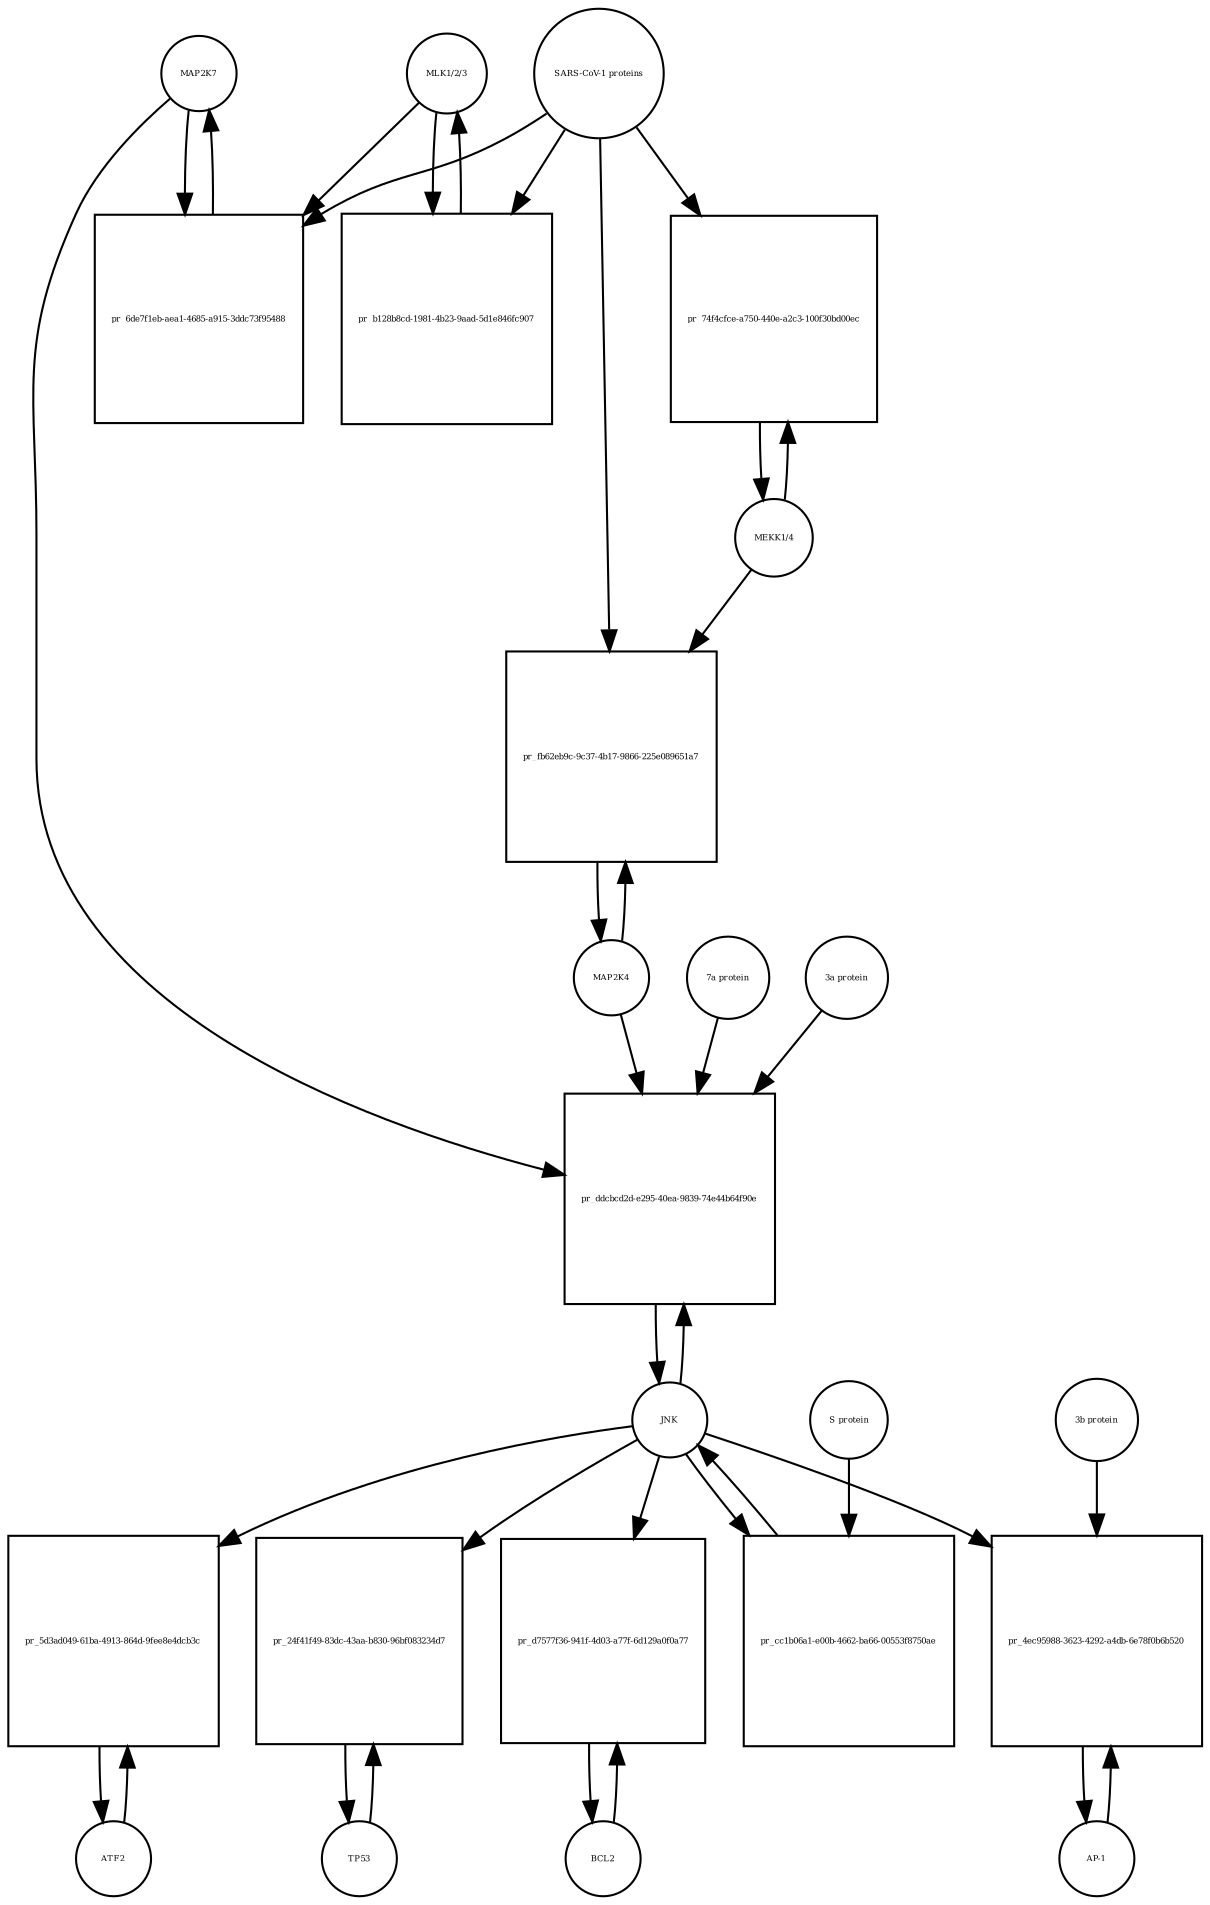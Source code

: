 strict digraph  {
MAP2K7 [annotation=urn_miriam_uniprot_O14733, bipartite=0, cls=macromolecule, fontsize=4, label=MAP2K7, shape=circle];
"pr_6de7f1eb-aea1-4685-a915-3ddc73f95488" [annotation="", bipartite=1, cls=process, fontsize=4, label="pr_6de7f1eb-aea1-4685-a915-3ddc73f95488", shape=square];
"MLK1/2/3" [annotation="", bipartite=0, cls=complex, fontsize=4, label="MLK1/2/3", shape=circle];
"SARS-CoV-1 proteins" [annotation="", bipartite=0, cls=complex, fontsize=4, label="SARS-CoV-1 proteins", shape=circle];
"pr_b128b8cd-1981-4b23-9aad-5d1e846fc907" [annotation="", bipartite=1, cls=process, fontsize=4, label="pr_b128b8cd-1981-4b23-9aad-5d1e846fc907", shape=square];
ATF2 [annotation=urn_miriam_uniprot_P15336, bipartite=0, cls=macromolecule, fontsize=4, label=ATF2, shape=circle];
"pr_5d3ad049-61ba-4913-864d-9fee8e4dcb3c" [annotation="", bipartite=1, cls=process, fontsize=4, label="pr_5d3ad049-61ba-4913-864d-9fee8e4dcb3c", shape=square];
JNK [annotation="", bipartite=0, cls=complex, fontsize=4, label=JNK, shape=circle];
TP53 [annotation=urn_miriam_uniprot_P04637, bipartite=0, cls=macromolecule, fontsize=4, label=TP53, shape=circle];
"pr_24f41f49-83dc-43aa-b830-96bf083234d7" [annotation="", bipartite=1, cls=process, fontsize=4, label="pr_24f41f49-83dc-43aa-b830-96bf083234d7", shape=square];
BCL2 [annotation=urn_miriam_uniprot_P10415, bipartite=0, cls=macromolecule, fontsize=4, label=BCL2, shape=circle];
"pr_d7577f36-941f-4d03-a77f-6d129a0f0a77" [annotation="", bipartite=1, cls=process, fontsize=4, label="pr_d7577f36-941f-4d03-a77f-6d129a0f0a77", shape=square];
"AP-1" [annotation="", bipartite=0, cls=complex, fontsize=4, label="AP-1", shape=circle];
"pr_4ec95988-3623-4292-a4db-6e78f0b6b520" [annotation="", bipartite=1, cls=process, fontsize=4, label="pr_4ec95988-3623-4292-a4db-6e78f0b6b520", shape=square];
"3b protein" [annotation="", bipartite=0, cls=macromolecule, fontsize=4, label="3b protein", shape=circle];
"MEKK1/4" [annotation="", bipartite=0, cls=complex, fontsize=4, label="MEKK1/4", shape=circle];
"pr_74f4cfce-a750-440e-a2c3-100f30bd00ec" [annotation="", bipartite=1, cls=process, fontsize=4, label="pr_74f4cfce-a750-440e-a2c3-100f30bd00ec", shape=square];
MAP2K4 [annotation=urn_miriam_uniprot_P45985, bipartite=0, cls=macromolecule, fontsize=4, label=MAP2K4, shape=circle];
"pr_fb62eb9c-9c37-4b17-9866-225e089651a7" [annotation="", bipartite=1, cls=process, fontsize=4, label="pr_fb62eb9c-9c37-4b17-9866-225e089651a7", shape=square];
"pr_ddcbcd2d-e295-40ea-9839-74e44b64f90e" [annotation="", bipartite=1, cls=process, fontsize=4, label="pr_ddcbcd2d-e295-40ea-9839-74e44b64f90e", shape=square];
"7a protein" [annotation="", bipartite=0, cls=macromolecule, fontsize=4, label="7a protein", shape=circle];
"3a protein" [annotation="", bipartite=0, cls=macromolecule, fontsize=4, label="3a protein", shape=circle];
"pr_cc1b06a1-e00b-4662-ba66-00553f8750ae" [annotation="", bipartite=1, cls=process, fontsize=4, label="pr_cc1b06a1-e00b-4662-ba66-00553f8750ae", shape=square];
"S protein" [annotation="", bipartite=0, cls=macromolecule, fontsize=4, label="S protein", shape=circle];
MAP2K7 -> "pr_6de7f1eb-aea1-4685-a915-3ddc73f95488"  [annotation="", interaction_type=consumption];
MAP2K7 -> "pr_ddcbcd2d-e295-40ea-9839-74e44b64f90e"  [annotation=urn_miriam_pubmed_17141229, interaction_type=stimulation];
"pr_6de7f1eb-aea1-4685-a915-3ddc73f95488" -> MAP2K7  [annotation="", interaction_type=production];
"MLK1/2/3" -> "pr_6de7f1eb-aea1-4685-a915-3ddc73f95488"  [annotation="urn_miriam_pubmed_31226023|urn_miriam_taxonomy_694009", interaction_type=stimulation];
"MLK1/2/3" -> "pr_b128b8cd-1981-4b23-9aad-5d1e846fc907"  [annotation="", interaction_type=consumption];
"SARS-CoV-1 proteins" -> "pr_6de7f1eb-aea1-4685-a915-3ddc73f95488"  [annotation="urn_miriam_pubmed_31226023|urn_miriam_taxonomy_694009", interaction_type=stimulation];
"SARS-CoV-1 proteins" -> "pr_b128b8cd-1981-4b23-9aad-5d1e846fc907"  [annotation="urn_miriam_taxonomy_694009|urn_miriam_pubmed_31226023", interaction_type=stimulation];
"SARS-CoV-1 proteins" -> "pr_74f4cfce-a750-440e-a2c3-100f30bd00ec"  [annotation="urn_miriam_pubmed_31226023|urn_miriam_taxonomy_694009", interaction_type=stimulation];
"SARS-CoV-1 proteins" -> "pr_fb62eb9c-9c37-4b17-9866-225e089651a7"  [annotation="urn_miriam_pubmed_31226023|urn_miriam_taxonomy_694009", interaction_type=stimulation];
"pr_b128b8cd-1981-4b23-9aad-5d1e846fc907" -> "MLK1/2/3"  [annotation="", interaction_type=production];
ATF2 -> "pr_5d3ad049-61ba-4913-864d-9fee8e4dcb3c"  [annotation="", interaction_type=consumption];
"pr_5d3ad049-61ba-4913-864d-9fee8e4dcb3c" -> ATF2  [annotation="", interaction_type=production];
JNK -> "pr_5d3ad049-61ba-4913-864d-9fee8e4dcb3c"  [annotation="", interaction_type=stimulation];
JNK -> "pr_24f41f49-83dc-43aa-b830-96bf083234d7"  [annotation="", interaction_type=stimulation];
JNK -> "pr_d7577f36-941f-4d03-a77f-6d129a0f0a77"  [annotation=urn_miriam_pubmed_10567572, interaction_type=stimulation];
JNK -> "pr_4ec95988-3623-4292-a4db-6e78f0b6b520"  [annotation=urn_miriam_pubmed_21561061, interaction_type=stimulation];
JNK -> "pr_ddcbcd2d-e295-40ea-9839-74e44b64f90e"  [annotation="", interaction_type=consumption];
JNK -> "pr_cc1b06a1-e00b-4662-ba66-00553f8750ae"  [annotation="", interaction_type=consumption];
TP53 -> "pr_24f41f49-83dc-43aa-b830-96bf083234d7"  [annotation="", interaction_type=consumption];
"pr_24f41f49-83dc-43aa-b830-96bf083234d7" -> TP53  [annotation="", interaction_type=production];
BCL2 -> "pr_d7577f36-941f-4d03-a77f-6d129a0f0a77"  [annotation="", interaction_type=consumption];
"pr_d7577f36-941f-4d03-a77f-6d129a0f0a77" -> BCL2  [annotation="", interaction_type=production];
"AP-1" -> "pr_4ec95988-3623-4292-a4db-6e78f0b6b520"  [annotation="", interaction_type=consumption];
"pr_4ec95988-3623-4292-a4db-6e78f0b6b520" -> "AP-1"  [annotation="", interaction_type=production];
"3b protein" -> "pr_4ec95988-3623-4292-a4db-6e78f0b6b520"  [annotation=urn_miriam_pubmed_21561061, interaction_type=stimulation];
"MEKK1/4" -> "pr_74f4cfce-a750-440e-a2c3-100f30bd00ec"  [annotation="", interaction_type=consumption];
"MEKK1/4" -> "pr_fb62eb9c-9c37-4b17-9866-225e089651a7"  [annotation="urn_miriam_pubmed_31226023|urn_miriam_taxonomy_694009", interaction_type=stimulation];
"pr_74f4cfce-a750-440e-a2c3-100f30bd00ec" -> "MEKK1/4"  [annotation="", interaction_type=production];
MAP2K4 -> "pr_fb62eb9c-9c37-4b17-9866-225e089651a7"  [annotation="", interaction_type=consumption];
MAP2K4 -> "pr_ddcbcd2d-e295-40ea-9839-74e44b64f90e"  [annotation=urn_miriam_pubmed_17141229, interaction_type=stimulation];
"pr_fb62eb9c-9c37-4b17-9866-225e089651a7" -> MAP2K4  [annotation="", interaction_type=production];
"pr_ddcbcd2d-e295-40ea-9839-74e44b64f90e" -> JNK  [annotation="", interaction_type=production];
"7a protein" -> "pr_ddcbcd2d-e295-40ea-9839-74e44b64f90e"  [annotation=urn_miriam_pubmed_17141229, interaction_type=stimulation];
"3a protein" -> "pr_ddcbcd2d-e295-40ea-9839-74e44b64f90e"  [annotation=urn_miriam_pubmed_17141229, interaction_type=stimulation];
"pr_cc1b06a1-e00b-4662-ba66-00553f8750ae" -> JNK  [annotation="", interaction_type=production];
"S protein" -> "pr_cc1b06a1-e00b-4662-ba66-00553f8750ae"  [annotation=urn_miriam_pubmed_17267381, interaction_type=stimulation];
}
